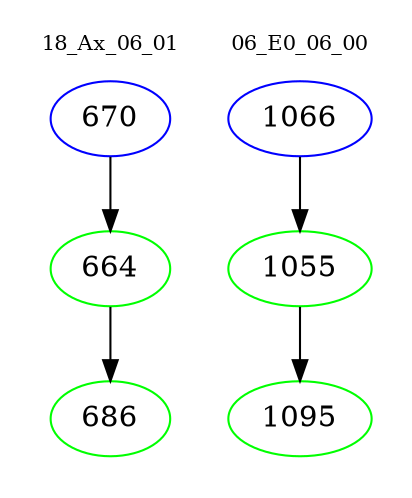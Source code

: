 digraph{
subgraph cluster_0 {
color = white
label = "18_Ax_06_01";
fontsize=10;
T0_670 [label="670", color="blue"]
T0_670 -> T0_664 [color="black"]
T0_664 [label="664", color="green"]
T0_664 -> T0_686 [color="black"]
T0_686 [label="686", color="green"]
}
subgraph cluster_1 {
color = white
label = "06_E0_06_00";
fontsize=10;
T1_1066 [label="1066", color="blue"]
T1_1066 -> T1_1055 [color="black"]
T1_1055 [label="1055", color="green"]
T1_1055 -> T1_1095 [color="black"]
T1_1095 [label="1095", color="green"]
}
}
